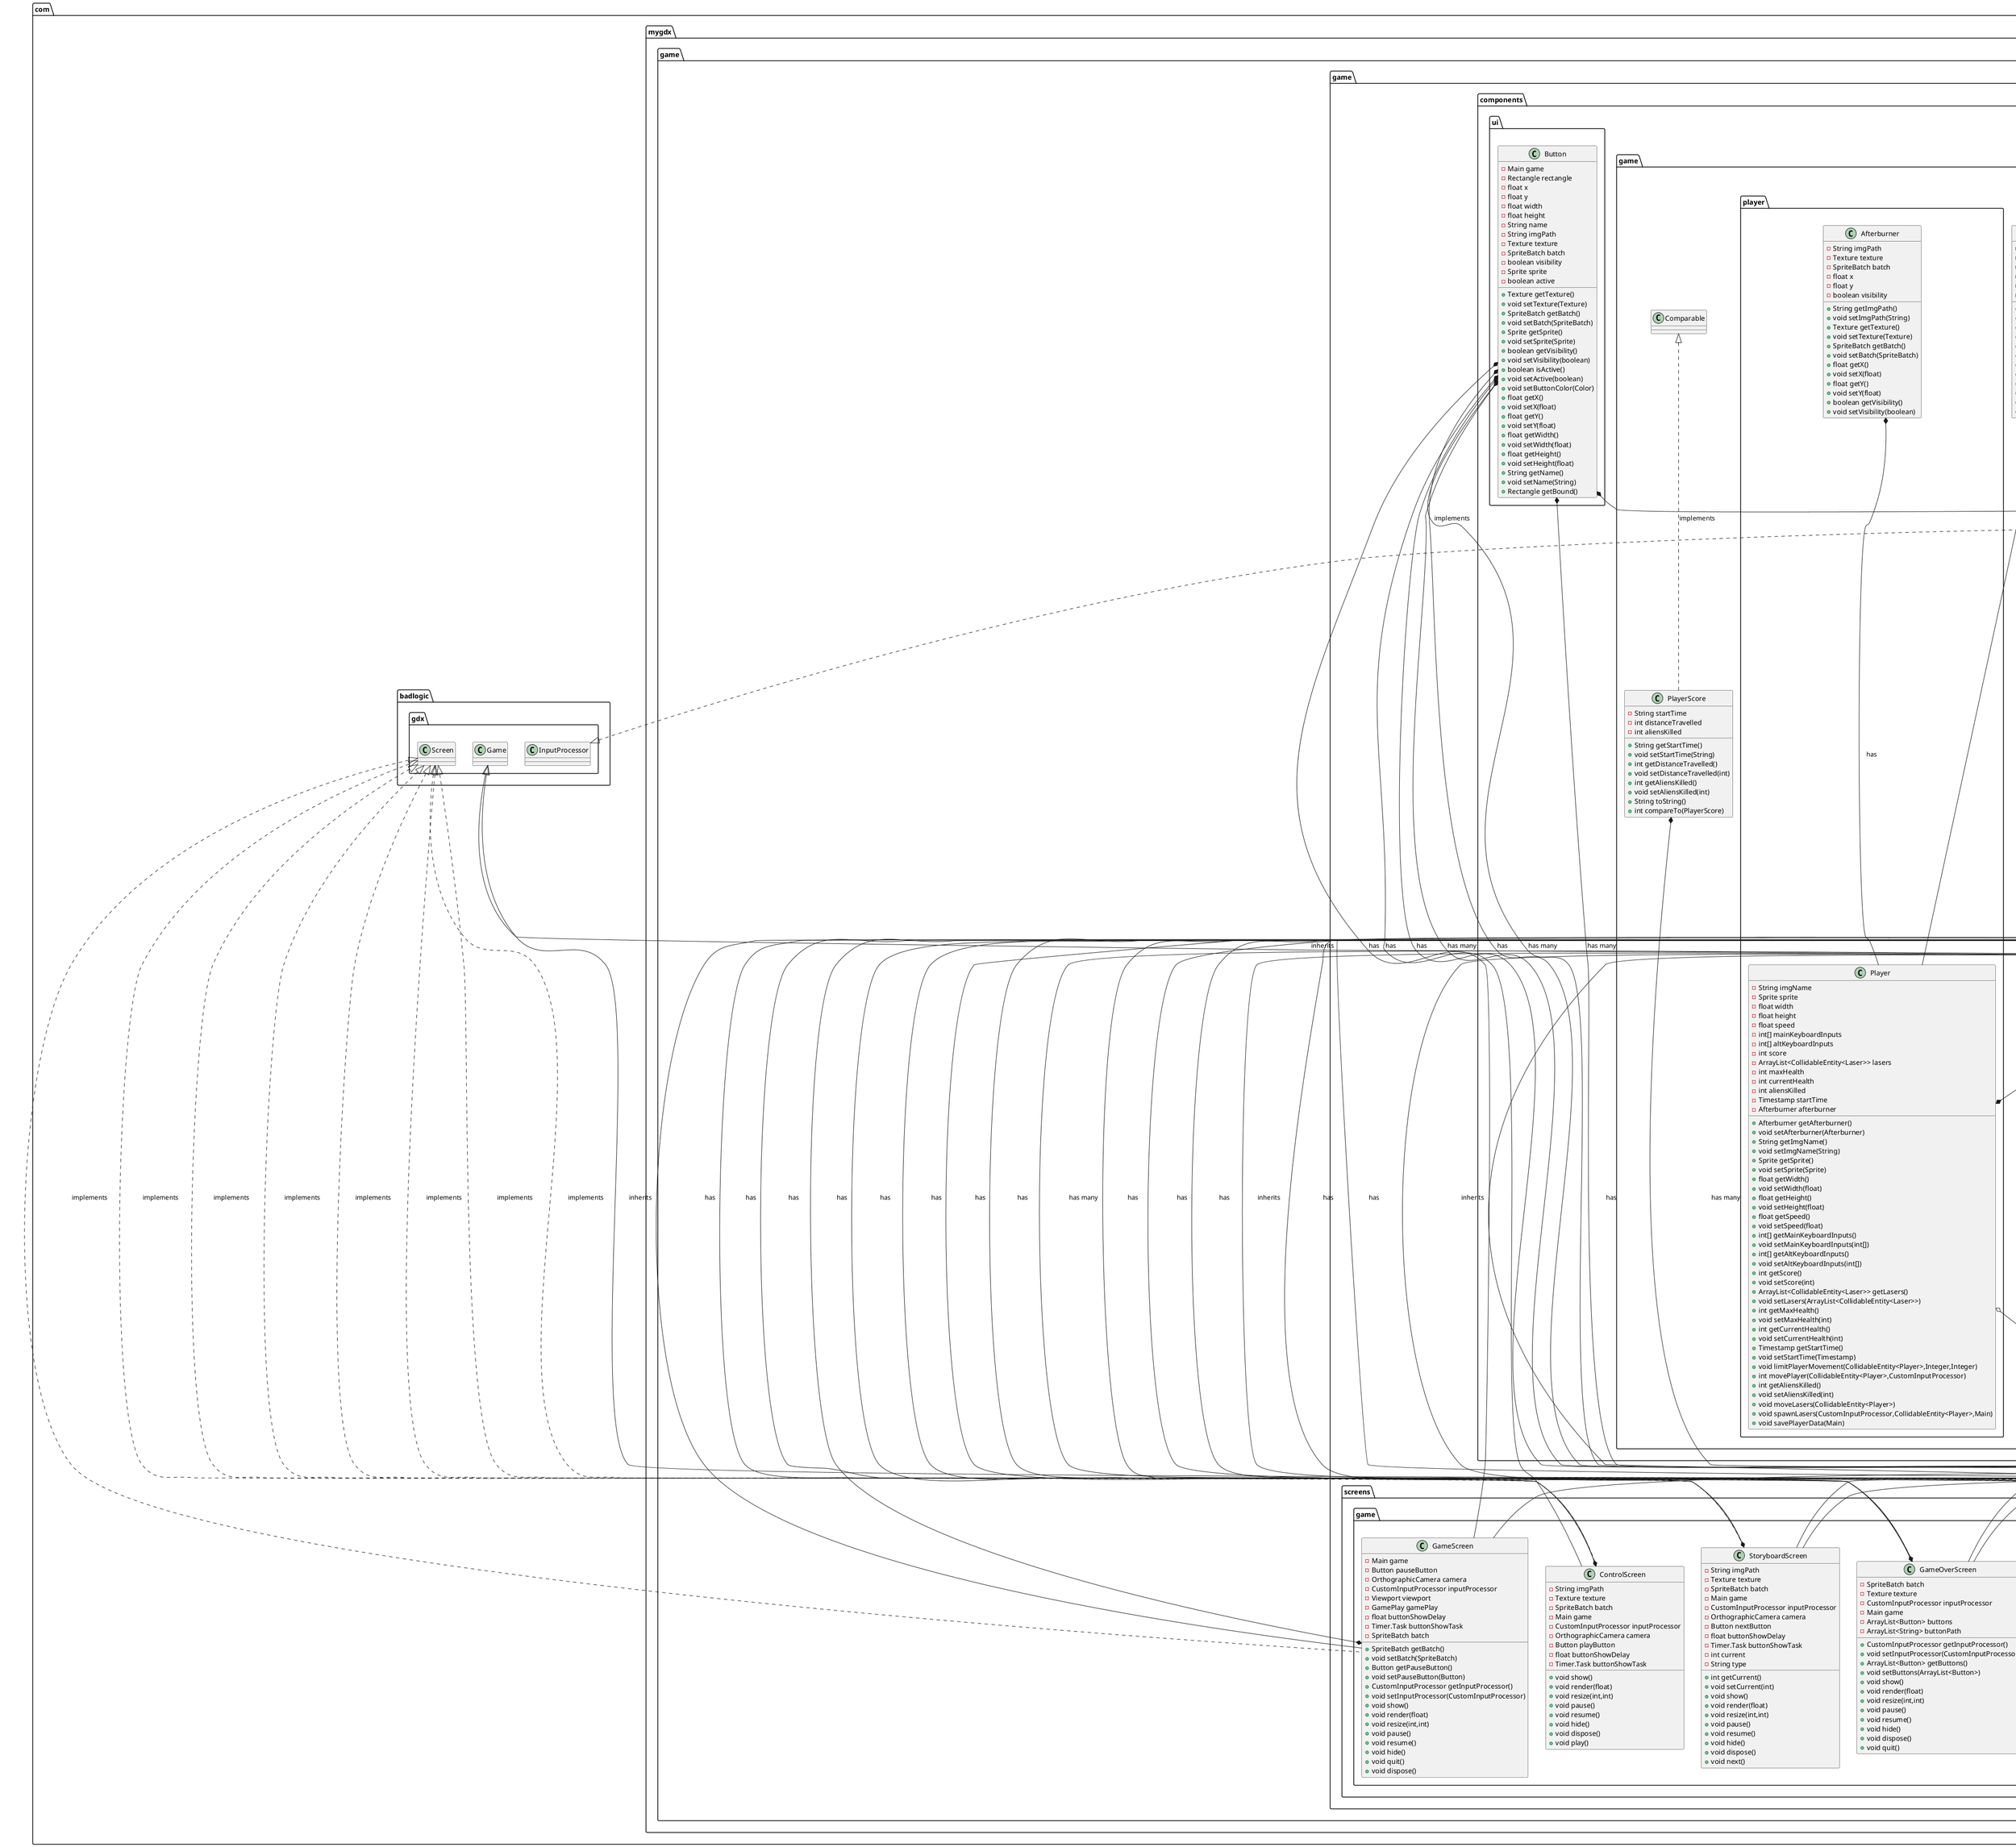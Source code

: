 @startuml

class com.mygdx.game.game.logic.GamePlay {
- Main game
- Background background
- int backgroundOffset
- CustomInputProcessor inputProcessor
- HealthBar healthBar
- int distance
- long lastDropTime
- long lastPlanetDropTime
- long lastShootTime
- long lastShootTimeUFO
- float spawnRate
- float spawnRateMultiplier
- float lastTimeUFOSpawned
- boolean isDrop
- int nextPlanetIndex
- String nextPlanet
+ void create()
+ void render()
}
class com.mygdx.game.engine.collision.CollidableEntity {
- float prevX
- float prevY
- float width
- float height
- Rectangle rectangle
+ float getWidth()
+ void setWidth(float)
+ float getHeight()
+ void setHeight(float)
+ Rectangle getRectangle()
+ void setRectangle(Rectangle)
+ float getPrevX()
+ void setPrevX(float)
+ float getPrevY()
+ void setPrevY(float)
+ boolean checkCollision(CollidableEntity,CollidableEntity)
}
abstract class com.mygdx.game.engine.entity.Entity {
- float x
- float y
- T object
+ float getX()
+ void setX(float)
+ float getY()
+ void setY(float)
+ T getObject()
+ void setObject(T)
# Object clone()
+ boolean equals(Object)
+ int hashCode()
}
class com.mygdx.game.game.components.game.planets.Planet {
- String planet
- Texture texture
- SpriteBatch batch
- Sprite sprite
- float width
- float height
+ void moveUFO(CollidableEntity,int,int)
+ long fireWeapon(CollidableEntity,Main)
+ void dropAsteroid(CollidableEntity<Asteroid>)
+ void dropPlanet(CollidableEntity<Planet>)
+ String getPlanet()
+ void setPlanet(String)
+ Texture getTexture()
+ void setTexture(Texture)
+ SpriteBatch getBatch()
+ void setBatch(SpriteBatch)
+ float getWidth()
+ void setWidth(float)
+ float getHeight()
+ void setHeight(float)
+ Sprite getSprite()
+ void setSprite(Sprite)
}
class com.mygdx.game.engine.input.CustomInputProcessor {
+ boolean mouseClicked(int)
+ boolean keyDown(int)
+ boolean keyUp(int)
+ boolean keyTyped(char)
+ boolean touchDown(int,int,int,int)
+ boolean touchUp(int,int,int,int)
+ boolean touchDragged(int,int,int)
+ boolean mouseMoved(int,int)
+ boolean scrolled(float,float)
+ boolean mouseHoverOver(T)
}
class com.mygdx.game.game.components.game.player.Afterburner {
- String imgPath
- Texture texture
- SpriteBatch batch
- float x
- float y
- boolean visibility
+ String getImgPath()
+ void setImgPath(String)
+ Texture getTexture()
+ void setTexture(Texture)
+ SpriteBatch getBatch()
+ void setBatch(SpriteBatch)
+ float getX()
+ void setX(float)
+ float getY()
+ void setY(float)
+ boolean getVisibility()
+ void setVisibility(boolean)
}
class com.mygdx.game.game.components.game.enemy.UFO {
- String imgPath
- String dir
- float speed
- Texture texture
- ArrayList<CollidableEntity<Laser>> lasers
- Rectangle rectangle
- int health
- long lastShotTime
- long shotDelay
+ float getSpeed()
+ void setSpeed(float)
+ Texture getTexture()
+ void setTexture(Texture)
+ int getHealth()
+ void setHealth(int)
+ void moveUFO(CollidableEntity,int,int)
+ void moveLeft(CollidableEntity)
+ void moveRight(CollidableEntity)
+ void moveDown(CollidableEntity)
+ long fireWeapon(CollidableEntity,Main)
+ void dropAsteroid(CollidableEntity<Asteroid>)
+ void dropPlanet(CollidableEntity<Planet>)
+ void moveLasers(CollidableEntity<UFO>)
+ ArrayList<CollidableEntity<Laser>> getLasers()
}
class com.mygdx.game.game.components.ui.Button {
- Main game
- Rectangle rectangle
- float x
- float y
- float width
- float height
- String name
- String imgPath
- Texture texture
- SpriteBatch batch
- boolean visibility
- Sprite sprite
- boolean active
+ Texture getTexture()
+ void setTexture(Texture)
+ SpriteBatch getBatch()
+ void setBatch(SpriteBatch)
+ Sprite getSprite()
+ void setSprite(Sprite)
+ boolean getVisibility()
+ void setVisibility(boolean)
+ boolean isActive()
+ void setActive(boolean)
+ void setButtonColor(Color)
+ float getX()
+ void setX(float)
+ float getY()
+ void setY(float)
+ float getWidth()
+ void setWidth(float)
+ float getHeight()
+ void setHeight(float)
+ String getName()
+ void setName(String)
+ Rectangle getBound()
}
class com.mygdx.game.game.screens.game.ResultScreen {
- SpriteBatch batch
- Texture texture
- CustomInputProcessor inputProcessor
- Main game
- float buttonShowDelay
- Timer.Task buttonShowTask
- Button nextButton
- String resultBG
+ CustomInputProcessor getInputProcessor()
+ void setInputProcessor(CustomInputProcessor)
+ String getResultBG()
+ void setResultBG(String)
+ void show()
+ void render(float)
+ void resize(int,int)
+ void pause()
+ void resume()
+ void hide()
+ void dispose()
}
class com.mygdx.game.engine.screen.ScreenManager {
- ArrayList<String> storyboardImgPath
- ArrayList<String> planetVisitImgPath
- ArrayList<StoryboardScreen> storyboards
- ArrayList<StoryboardScreen> visitPlanetStoryboards
- MainMenuScreen mainMenuScreen
- PauseScreen pauseScreen
- GameOverScreen gameOverScreen
- ScoreboardScreen scoreboardScreen
- ControlScreen controlScreen
- GameScreen gameScreen
- Main game
+ ArrayList<String> getStoryboardImgPath()
+ void setStoryboardImgPath(ArrayList<String>)
+ ArrayList<String> getPlanetVisitImgPath()
+ void setPlanetVisitImgPath(ArrayList<String>)
+ ArrayList<StoryboardScreen> getStoryboards()
+ void setStoryboards(ArrayList<StoryboardScreen>)
+ ArrayList<StoryboardScreen> getVisitPlanetStoryboards()
+ void setVisitPlanetStoryboards(ArrayList<StoryboardScreen>)
+ void setMainMenuScreen(MainMenuScreen)
+ void setPauseScreen(PauseScreen)
+ void setGameOverScreen(GameOverScreen)
+ void setScoreboardScreen(ScoreboardScreen)
+ void setControlScreen(ControlScreen)
+ void setGameScreen(GameScreen)
+ void instantiateScreens()
+ MainMenuScreen getMainMenuScreen()
+ PauseScreen getPauseScreen()
+ GameOverScreen getGameOverScreen()
+ ScoreboardScreen getScoreboardScreen()
+ ControlScreen getControlScreen()
+ GameScreen getGameScreen()
+ void createScreenButtons(int,ArrayList<Button>,float,ArrayList<String>)
+ ArrayList<StoryboardScreen> generateStoryboards(ArrayList<String>,String)
}
class com.mygdx.game.game.screens.game.GameScreen {
- Main game
- Button pauseButton
- OrthographicCamera camera
- CustomInputProcessor inputProcessor
- Viewport viewport
- GamePlay gamePlay
- float buttonShowDelay
- Timer.Task buttonShowTask
- SpriteBatch batch
+ SpriteBatch getBatch()
+ void setBatch(SpriteBatch)
+ Button getPauseButton()
+ void setPauseButton(Button)
+ CustomInputProcessor getInputProcessor()
+ void setInputProcessor(CustomInputProcessor)
+ void show()
+ void render(float)
+ void resize(int,int)
+ void pause()
+ void resume()
+ void hide()
+ void quit()
+ void dispose()
}
class com.mygdx.game.engine.sound.SoundManager {
- {static} Music menuMusic
- {static} Music gameMusic
- {static} Music controlMusic
- {static} Music scoreMusic
- {static} Music pauseMusic
- {static} Music storyMusic
- {static} Sound buttonHover
- {static} Sound buttonClick
- {static} Sound laserPew
- {static} Sound enemyLaserPew
- {static} boolean isPlaying
+ {static} void playMusic(ScreenType)
+ {static} void stopMusic()
+ {static} boolean isPlaying()
+ void playButtonHover()
+ void playButtonClick()
+ void playLaserSound()
+ void playEnemyLaserSound()
+ void dispose()
}
enum com.mygdx.game.engine.sound.ScreenType {
+  MAIN_MENU
+  GAME
+  CONTROL
+  SCORE
+  PAUSE
+  STORY
}
class com.mygdx.game.game.screens.game.ControlScreen {
- String imgPath
- Texture texture
- SpriteBatch batch
- Main game
- CustomInputProcessor inputProcessor
- OrthographicCamera camera
- Button playButton
- float buttonShowDelay
- Timer.Task buttonShowTask
+ void show()
+ void render(float)
+ void resize(int,int)
+ void pause()
+ void resume()
+ void hide()
+ void dispose()
+ void play()
}
interface com.mygdx.game.engine.collision.CollisionManager {
~ boolean checkCollision(CollidableEntity<Player>,CollidableEntity)
}
class com.mygdx.game.game.components.game.HealthBar {
- ShapeRenderer shapeRenderer
- SpriteBatch batch
- BitmapFont font
- int startingX
- int startingY
- int width
- int height
+ void drawHealthBars(ArrayList<CollidableEntity<Player>>)
+ ShapeRenderer getShapeRenderer()
+ void setShapeRenderer(ShapeRenderer)
+ SpriteBatch getBatch()
+ void setBatch(SpriteBatch)
+ BitmapFont getFont()
+ void setFont(BitmapFont)
+ int getStartingX()
+ void setStartingX(int)
+ int getStartingY()
+ void setStartingY(int)
+ int getWidth()
+ void setWidth(int)
+ int getHeight()
+ void setHeight(int)
}
class com.mygdx.game.game.components.game.Laser {
- String imgName
- Sprite sprite
- float width
- float height
- float speed
- SpriteBatch batch
+ SpriteBatch getBatch()
+ void setBatch(SpriteBatch)
+ String getImgName()
+ void setImgName(String)
+ Sprite getSprite()
+ void setSprite(Sprite)
+ float getWidth()
+ void setWidth(float)
+ float getHeight()
+ void setHeight(float)
+ float getSpeed()
+ void setSpeed(float)
}
class com.mygdx.game.engine.entity.EntityManager {
- ArrayList<CollidableEntity<Player>> players
- ArrayList<CollidableEntity<Asteroid>> asteroids
- ArrayList<CollidableEntity<UFO>> UFOs
- ArrayList<CollidableEntity<Planet>> planets
- String[] availablePlanets
- Main game
+ ArrayList<CollidableEntity<Planet>> getPlanets()
+ void setPlanets(ArrayList<CollidableEntity<Planet>>)
+ String[] getAvailablePlanets()
+ void setAvailablePlanets(String[])
+ ArrayList<CollidableEntity<Asteroid>> getAsteroids()
+ void setAsteroids(ArrayList<CollidableEntity<Asteroid>>)
+ ArrayList<CollidableEntity<Player>> getPlayers()
+ void setPlayers(int,int)
+ ArrayList<CollidableEntity<UFO>> getUFOs()
+ void resetFailingObjects()
+ ArrayList spawnEnemy(String)
+ void spawnPlanets()
}
class com.mygdx.game.game.screens.menu.PauseScreen {
- SpriteBatch batch
- Texture texture
- CustomInputProcessor inputProcessor
- Main game
- ArrayList<Button> buttons
- ArrayList<String> buttonPath
+ CustomInputProcessor getInputProcessor()
+ void setInputProcessor(CustomInputProcessor)
+ ArrayList<Button> getButtons()
+ void setButtons(ArrayList<Button>)
+ void show()
+ void render(float)
+ void resize(int,int)
+ void pause()
+ void resume()
+ void hide()
+ void dispose()
+ void quit()
}
class com.mygdx.game.game.components.game.PlayerScore {
- String startTime
- int distanceTravelled
- int aliensKilled
+ String getStartTime()
+ void setStartTime(String)
+ int getDistanceTravelled()
+ void setDistanceTravelled(int)
+ int getAliensKilled()
+ void setAliensKilled(int)
+ String toString()
+ int compareTo(PlayerScore)
}
class com.mygdx.game.game.screens.game.GameOverScreen {
- SpriteBatch batch
- Texture texture
- CustomInputProcessor inputProcessor
- Main game
- ArrayList<Button> buttons
- ArrayList<String> buttonPath
+ CustomInputProcessor getInputProcessor()
+ void setInputProcessor(CustomInputProcessor)
+ ArrayList<Button> getButtons()
+ void setButtons(ArrayList<Button>)
+ void show()
+ void render(float)
+ void resize(int,int)
+ void pause()
+ void resume()
+ void hide()
+ void dispose()
+ void quit()
}
interface com.mygdx.game.engine.behavior.BehaviourManager {
~ void moveUFO(CollidableEntity,int,int)
~ long fireWeapon(CollidableEntity,Main)
~ void dropAsteroid(CollidableEntity<Asteroid>)
~ void dropPlanet(CollidableEntity<Planet>)
}
class com.mygdx.game.engine.lifecycle.Main {
- {static} Main instance
- ScreenManager screenManager
- Preferences prefs
- SoundManager soundManager
+ EntityManager entityManager
- SpriteBatch batch
- BitmapFont font
+ int HEIGHT
+ int WIDTH
+ {static} Main getInstance()
+ ScreenManager getScreenManager()
+ void setScreenManager(ScreenManager)
+ SoundManager getSoundManager()
+ void setSoundManager(SoundManager)
+ SpriteBatch getBatch()
+ void setBatch(SpriteBatch)
+ BitmapFont getFont()
+ void setFont(BitmapFont)
+ Preferences getPrefs()
+ void setPrefs(Preferences)
+ void create()
+ void render()
+ void dispose()
}
class com.mygdx.game.game.components.game.Background {
- Texture texture
- SpriteBatch batch
+ Texture getTexture()
+ void setTexture(Texture)
+ SpriteBatch getBatch()
+ void setBatch(SpriteBatch)
}
class com.mygdx.game.game.screens.menu.MainMenuScreen {
- CustomInputProcessor inputProcessor
- Main game
- OrthographicCamera camera
- ArrayList<Button> buttons
- SpriteBatch batch
- Texture texture
- ArrayList<String> buttonImagePath
- boolean soundPlayed
- ScoreboardScreen scoreboardScreen
+ void setInputProcessor(CustomInputProcessor)
+ void setButtons(ArrayList<Button>)
+ void show()
+ void render(float)
+ void resize(int,int)
+ void play()
+ void quit()
+ void pause()
+ void resume()
+ void hide()
+ void dispose()
}
class com.mygdx.game.game.screens.game.StoryboardScreen {
- String imgPath
- Texture texture
- SpriteBatch batch
- Main game
- CustomInputProcessor inputProcessor
- OrthographicCamera camera
- Button nextButton
- float buttonShowDelay
- Timer.Task buttonShowTask
- int current
- String type
+ int getCurrent()
+ void setCurrent(int)
+ void show()
+ void render(float)
+ void resize(int,int)
+ void pause()
+ void resume()
+ void hide()
+ void dispose()
+ void next()
}
class com.mygdx.game.game.screens.menu.ScoreboardScreen {
- CustomInputProcessor inputProcessor
- Button backButton
- SpriteBatch batch
- Texture texture
- Main game
- Table table
- ArrayList<PlayerScore> playerScores
+ CustomInputProcessor getInputProcessor()
+ void setInputProcessor(CustomInputProcessor)
+ void show()
+ void render(float)
+ void resize(int,int)
+ void pause()
+ void resume()
+ void hide()
+ void dispose()
}
class com.mygdx.game.game.components.game.player.Player {
- String imgName
- Sprite sprite
- float width
- float height
- float speed
- int[] mainKeyboardInputs
- int[] altKeyboardInputs
- int score
- ArrayList<CollidableEntity<Laser>> lasers
- int maxHealth
- int currentHealth
- int aliensKilled
- Timestamp startTime
- Afterburner afterburner
+ Afterburner getAfterburner()
+ void setAfterburner(Afterburner)
+ String getImgName()
+ void setImgName(String)
+ Sprite getSprite()
+ void setSprite(Sprite)
+ float getWidth()
+ void setWidth(float)
+ float getHeight()
+ void setHeight(float)
+ float getSpeed()
+ void setSpeed(float)
+ int[] getMainKeyboardInputs()
+ void setMainKeyboardInputs(int[])
+ int[] getAltKeyboardInputs()
+ void setAltKeyboardInputs(int[])
+ int getScore()
+ void setScore(int)
+ ArrayList<CollidableEntity<Laser>> getLasers()
+ void setLasers(ArrayList<CollidableEntity<Laser>>)
+ int getMaxHealth()
+ void setMaxHealth(int)
+ int getCurrentHealth()
+ void setCurrentHealth(int)
+ Timestamp getStartTime()
+ void setStartTime(Timestamp)
+ void limitPlayerMovement(CollidableEntity<Player>,Integer,Integer)
+ int movePlayer(CollidableEntity<Player>,CustomInputProcessor)
+ int getAliensKilled()
+ void setAliensKilled(int)
+ void moveLasers(CollidableEntity<Player>)
+ void spawnLasers(CustomInputProcessor,CollidableEntity<Player>,Main)
+ void savePlayerData(Main)
}
class com.mygdx.game.game.components.game.enemy.Asteroid {
- Texture image
- float width
- float height
+ Texture getImage()
+ void setImage(Texture)
+ float getWidth()
+ void setWidth(float)
+ float getHeight()
+ void setHeight(float)
+ void moveUFO(CollidableEntity,int,int)
+ long fireWeapon(CollidableEntity,Main)
+ void dropAsteroid(CollidableEntity<Asteroid>)
+ void dropPlanet(CollidableEntity<Planet>)
}


com.badlogic.gdx.Game <|-- com.mygdx.game.game.logic.GamePlay : "inherits"
com.mygdx.game.engine.collision.CollisionManager <|.. com.mygdx.game.engine.collision.CollidableEntity : "implements"
com.mygdx.game.engine.entity.Entity <|-- com.mygdx.game.engine.collision.CollidableEntity : "inherits"
com.mygdx.game.engine.entity.Cloneable <|.. com.mygdx.game.engine.entity.Entity : "implements"
com.mygdx.game.engine.behavior.BehaviourManager <|.. com.mygdx.game.game.components.game.planets.Planet : "implements"
com.badlogic.gdx.InputProcessor <|.. com.mygdx.game.engine.input.CustomInputProcessor : "implements"
com.mygdx.game.engine.behavior.BehaviourManager <|.. com.mygdx.game.game.components.game.enemy.UFO : "implements"
com.badlogic.gdx.Screen <|.. com.mygdx.game.game.screens.game.ResultScreen : "implements"
com.mygdx.game.engine.screen.ScreenManager <|-- com.mygdx.game.game.screens.game.ResultScreen : "inherits"
com.badlogic.gdx.Screen <|.. com.mygdx.game.game.screens.game.GameScreen : "implements"
com.badlogic.gdx.Screen <|.. com.mygdx.game.game.screens.game.ControlScreen : "implements"
com.badlogic.gdx.Screen <|.. com.mygdx.game.game.screens.menu.PauseScreen : "implements"
com.mygdx.game.game.components.game.Comparable <|.. com.mygdx.game.game.components.game.PlayerScore : "implements"
com.badlogic.gdx.Screen <|.. com.mygdx.game.game.screens.game.GameOverScreen : "implements"
com.mygdx.game.engine.screen.ScreenManager <|-- com.mygdx.game.game.screens.game.GameOverScreen : "inherits"
com.badlogic.gdx.Game <|-- com.mygdx.game.engine.lifecycle.Main : "inherits"
com.badlogic.gdx.Screen <|.. com.mygdx.game.game.screens.menu.MainMenuScreen : "implements"
com.badlogic.gdx.Screen <|.. com.mygdx.game.game.screens.game.StoryboardScreen : "implements"
com.badlogic.gdx.Screen <|.. com.mygdx.game.game.screens.menu.ScoreboardScreen : "implements"
com.mygdx.game.engine.behavior.BehaviourManager <|.. com.mygdx.game.game.components.game.enemy.Asteroid : "implements"

com.mygdx.game.game.components.game.planets.Planet o--- com.mygdx.game.engine.collision.CollidableEntity : "has generic typing"
com.mygdx.game.game.components.game.enemy.UFO o--- com.mygdx.game.engine.collision.CollidableEntity : "has generic typing"
com.mygdx.game.game.components.game.enemy.Asteroid o--- com.mygdx.game.engine.collision.CollidableEntity : "has generic typing"
com.mygdx.game.game.components.game.player.Player o--- com.mygdx.game.engine.collision.CollidableEntity : "has generic typing"
com.mygdx.game.game.components.game.Laser o--- com.mygdx.game.engine.collision.CollidableEntity : "has generic typing"

com.mygdx.game.game.components.game.planets.Planet *--- com.mygdx.game.engine.entity.EntityManager : "has many"
com.mygdx.game.game.components.game.enemy.UFO *--- com.mygdx.game.engine.entity.EntityManager : "has many"
com.mygdx.game.game.components.game.enemy.Asteroid *--- com.mygdx.game.engine.entity.EntityManager : "has many"
com.mygdx.game.game.components.game.player.Player *--- com.mygdx.game.engine.entity.EntityManager : "has many"

com.mygdx.game.engine.lifecycle.Main *--- com.mygdx.game.game.logic.GamePlay : "has"
com.mygdx.game.game.components.game.Background *--- com.mygdx.game.game.logic.GamePlay : "has"
com.mygdx.game.engine.input.CustomInputProcessor *--- com.mygdx.game.game.logic.GamePlay : "has"
com.mygdx.game.game.components.game.HealthBar *--- com.mygdx.game.game.logic.GamePlay : "has"

com.mygdx.game.engine.screen.ScreenManager *--- com.mygdx.game.engine.lifecycle.Main : "has"
com.mygdx.game.engine.sound.SoundManager *--- com.mygdx.game.engine.lifecycle.Main : "has"
com.mygdx.game.engine.entity.EntityManager *--- com.mygdx.game.engine.lifecycle.Main : "has"

com.mygdx.game.game.screens.game.StoryboardScreen *--- com.mygdx.game.engine.screen.ScreenManager : "has many"
com.mygdx.game.game.screens.menu.MainMenuScreen *--- com.mygdx.game.engine.screen.ScreenManager : "has"
com.mygdx.game.game.screens.menu.PauseScreen *--- com.mygdx.game.engine.screen.ScreenManager : "has"
com.mygdx.game.game.screens.game.GameOverScreen *--- com.mygdx.game.engine.screen.ScreenManager : "has"
com.mygdx.game.game.screens.menu.ScoreboardScreen *--- com.mygdx.game.engine.screen.ScreenManager : "has"
com.mygdx.game.game.screens.game.ControlScreen *--- com.mygdx.game.engine.screen.ScreenManager : "has"
com.mygdx.game.game.screens.game.GameScreen *--- com.mygdx.game.engine.screen.ScreenManager : "has"
com.mygdx.game.engine.lifecycle.Main *--- com.mygdx.game.engine.screen.ScreenManager : "has"

com.mygdx.game.game.components.game.Laser *--- com.mygdx.game.game.components.game.enemy.UFO : "has many"

com.mygdx.game.game.components.game.Laser *--- com.mygdx.game.game.components.game.player.Player : "has many"
com.mygdx.game.game.components.game.player.Afterburner *--- com.mygdx.game.game.components.game.player.Player : "has"

com.mygdx.game.engine.input.CustomInputProcessor *--- com.mygdx.game.game.screens.game.ControlScreen : "has"
com.mygdx.game.game.components.ui.Button *--- com.mygdx.game.game.screens.game.ControlScreen : "has"

com.mygdx.game.engine.input.CustomInputProcessor *--- com.mygdx.game.game.screens.game.GameOverScreen : "has"
com.mygdx.game.engine.lifecycle.Main *--- com.mygdx.game.game.screens.game.GameOverScreen : "has"
com.mygdx.game.game.components.ui.Button *--- com.mygdx.game.game.screens.game.GameOverScreen : "has many"

com.mygdx.game.engine.lifecycle.Main *--- com.mygdx.game.game.screens.game.GameScreen : "has"
com.mygdx.game.game.components.ui.Button *--- com.mygdx.game.game.screens.game.GameScreen : "has"
com.mygdx.game.engine.input.CustomInputProcessor *--- com.mygdx.game.game.screens.game.GameScreen : "has"

com.mygdx.game.engine.input.CustomInputProcessor *--- com.mygdx.game.game.screens.game.ResultScreen : "has"
com.mygdx.game.engine.lifecycle.Main *--- com.mygdx.game.game.screens.game.ResultScreen : "has"
com.mygdx.game.game.components.ui.Button *--- com.mygdx.game.game.screens.game.ResultScreen : "has"

com.mygdx.game.engine.input.CustomInputProcessor *--- com.mygdx.game.game.screens.game.StoryboardScreen : "has"
com.mygdx.game.engine.lifecycle.Main *--- com.mygdx.game.game.screens.game.StoryboardScreen : "has"
com.mygdx.game.game.components.ui.Button *--- com.mygdx.game.game.screens.game.StoryboardScreen : "has"

com.mygdx.game.engine.input.CustomInputProcessor *--- com.mygdx.game.game.screens.menu.MainMenuScreen : "has"
com.mygdx.game.engine.lifecycle.Main *--- com.mygdx.game.game.screens.menu.MainMenuScreen : "has"
com.mygdx.game.game.components.ui.Button *--- com.mygdx.game.game.screens.menu.MainMenuScreen : "has many"

com.mygdx.game.engine.input.CustomInputProcessor *--- com.mygdx.game.game.screens.menu.PauseScreen : "has"
com.mygdx.game.engine.lifecycle.Main *--- com.mygdx.game.game.screens.menu.PauseScreen : "has"
com.mygdx.game.game.components.ui.Button *--- com.mygdx.game.game.screens.menu.PauseScreen : "has many"

com.mygdx.game.engine.input.CustomInputProcessor *--- com.mygdx.game.game.screens.menu.ScoreboardScreen : "has"
com.mygdx.game.engine.lifecycle.Main *--- com.mygdx.game.game.screens.menu.ScoreboardScreen : "has"
com.mygdx.game.game.components.ui.Button *--- com.mygdx.game.game.screens.menu.ScoreboardScreen : "has"
com.mygdx.game.game.components.game.PlayerScore *--- com.mygdx.game.game.screens.menu.ScoreboardScreen : "has many"

@enduml